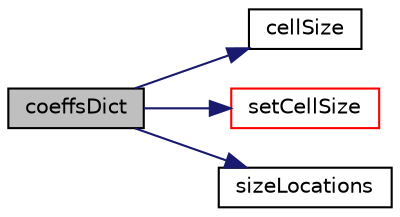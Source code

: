 digraph "coeffsDict"
{
  bgcolor="transparent";
  edge [fontname="Helvetica",fontsize="10",labelfontname="Helvetica",labelfontsize="10"];
  node [fontname="Helvetica",fontsize="10",shape=record];
  rankdir="LR";
  Node10 [label="coeffsDict",height=0.2,width=0.4,color="black", fillcolor="grey75", style="filled", fontcolor="black"];
  Node10 -> Node11 [color="midnightblue",fontsize="10",style="solid",fontname="Helvetica"];
  Node11 [label="cellSize",height=0.2,width=0.4,color="black",URL="$a32489.html#ac22dea34ad0b4009962fe9b5fe623c6a",tooltip="Modify scalar argument to the cell size specified by function. "];
  Node10 -> Node12 [color="midnightblue",fontsize="10",style="solid",fontname="Helvetica"];
  Node12 [label="setCellSize",height=0.2,width=0.4,color="red",URL="$a32489.html#aea9a335a02abb8be480ce027d87dc742"];
  Node10 -> Node15 [color="midnightblue",fontsize="10",style="solid",fontname="Helvetica"];
  Node15 [label="sizeLocations",height=0.2,width=0.4,color="black",URL="$a32489.html#ac534577ca68958ec9194c70bd2bb7c30"];
}
